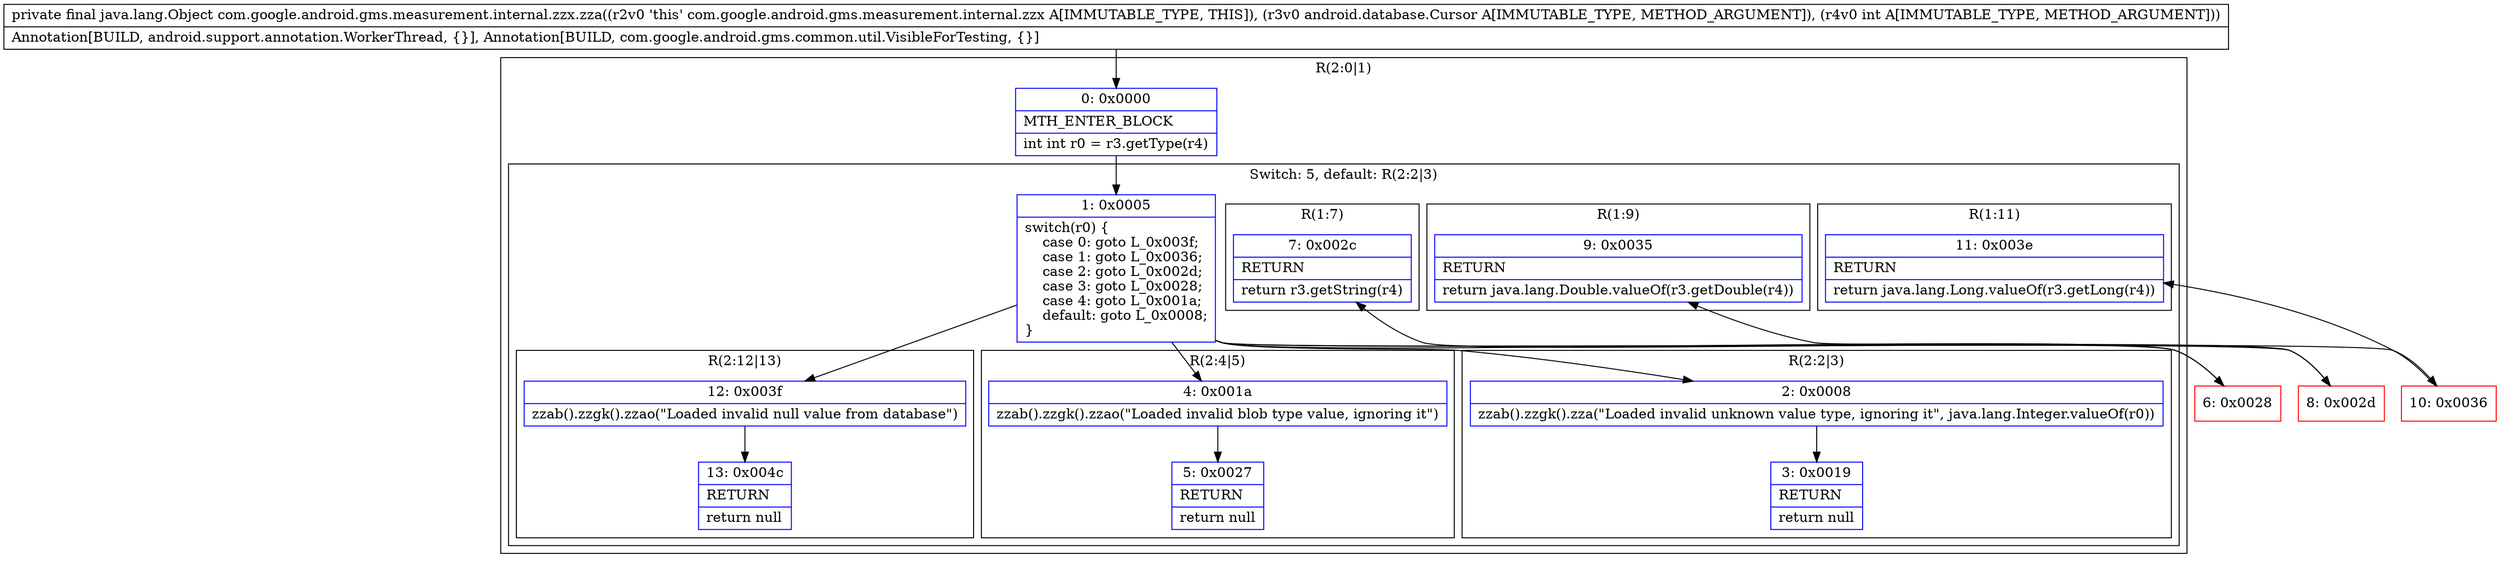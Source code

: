digraph "CFG forcom.google.android.gms.measurement.internal.zzx.zza(Landroid\/database\/Cursor;I)Ljava\/lang\/Object;" {
subgraph cluster_Region_1963397355 {
label = "R(2:0|1)";
node [shape=record,color=blue];
Node_0 [shape=record,label="{0\:\ 0x0000|MTH_ENTER_BLOCK\l|int int r0 = r3.getType(r4)\l}"];
subgraph cluster_SwitchRegion_526380578 {
label = "Switch: 5, default: R(2:2|3)";
node [shape=record,color=blue];
Node_1 [shape=record,label="{1\:\ 0x0005|switch(r0) \{\l    case 0: goto L_0x003f;\l    case 1: goto L_0x0036;\l    case 2: goto L_0x002d;\l    case 3: goto L_0x0028;\l    case 4: goto L_0x001a;\l    default: goto L_0x0008;\l\}\l}"];
subgraph cluster_Region_1188625640 {
label = "R(2:12|13)";
node [shape=record,color=blue];
Node_12 [shape=record,label="{12\:\ 0x003f|zzab().zzgk().zzao(\"Loaded invalid null value from database\")\l}"];
Node_13 [shape=record,label="{13\:\ 0x004c|RETURN\l|return null\l}"];
}
subgraph cluster_Region_916608847 {
label = "R(1:11)";
node [shape=record,color=blue];
Node_11 [shape=record,label="{11\:\ 0x003e|RETURN\l|return java.lang.Long.valueOf(r3.getLong(r4))\l}"];
}
subgraph cluster_Region_1176014995 {
label = "R(1:9)";
node [shape=record,color=blue];
Node_9 [shape=record,label="{9\:\ 0x0035|RETURN\l|return java.lang.Double.valueOf(r3.getDouble(r4))\l}"];
}
subgraph cluster_Region_931219348 {
label = "R(1:7)";
node [shape=record,color=blue];
Node_7 [shape=record,label="{7\:\ 0x002c|RETURN\l|return r3.getString(r4)\l}"];
}
subgraph cluster_Region_918540848 {
label = "R(2:4|5)";
node [shape=record,color=blue];
Node_4 [shape=record,label="{4\:\ 0x001a|zzab().zzgk().zzao(\"Loaded invalid blob type value, ignoring it\")\l}"];
Node_5 [shape=record,label="{5\:\ 0x0027|RETURN\l|return null\l}"];
}
subgraph cluster_Region_1929545053 {
label = "R(2:2|3)";
node [shape=record,color=blue];
Node_2 [shape=record,label="{2\:\ 0x0008|zzab().zzgk().zza(\"Loaded invalid unknown value type, ignoring it\", java.lang.Integer.valueOf(r0))\l}"];
Node_3 [shape=record,label="{3\:\ 0x0019|RETURN\l|return null\l}"];
}
}
}
Node_6 [shape=record,color=red,label="{6\:\ 0x0028}"];
Node_8 [shape=record,color=red,label="{8\:\ 0x002d}"];
Node_10 [shape=record,color=red,label="{10\:\ 0x0036}"];
MethodNode[shape=record,label="{private final java.lang.Object com.google.android.gms.measurement.internal.zzx.zza((r2v0 'this' com.google.android.gms.measurement.internal.zzx A[IMMUTABLE_TYPE, THIS]), (r3v0 android.database.Cursor A[IMMUTABLE_TYPE, METHOD_ARGUMENT]), (r4v0 int A[IMMUTABLE_TYPE, METHOD_ARGUMENT]))  | Annotation[BUILD, android.support.annotation.WorkerThread, \{\}], Annotation[BUILD, com.google.android.gms.common.util.VisibleForTesting, \{\}]\l}"];
MethodNode -> Node_0;
Node_0 -> Node_1;
Node_1 -> Node_2;
Node_1 -> Node_4;
Node_1 -> Node_6;
Node_1 -> Node_8;
Node_1 -> Node_10;
Node_1 -> Node_12;
Node_12 -> Node_13;
Node_4 -> Node_5;
Node_2 -> Node_3;
Node_6 -> Node_7;
Node_8 -> Node_9;
Node_10 -> Node_11;
}

